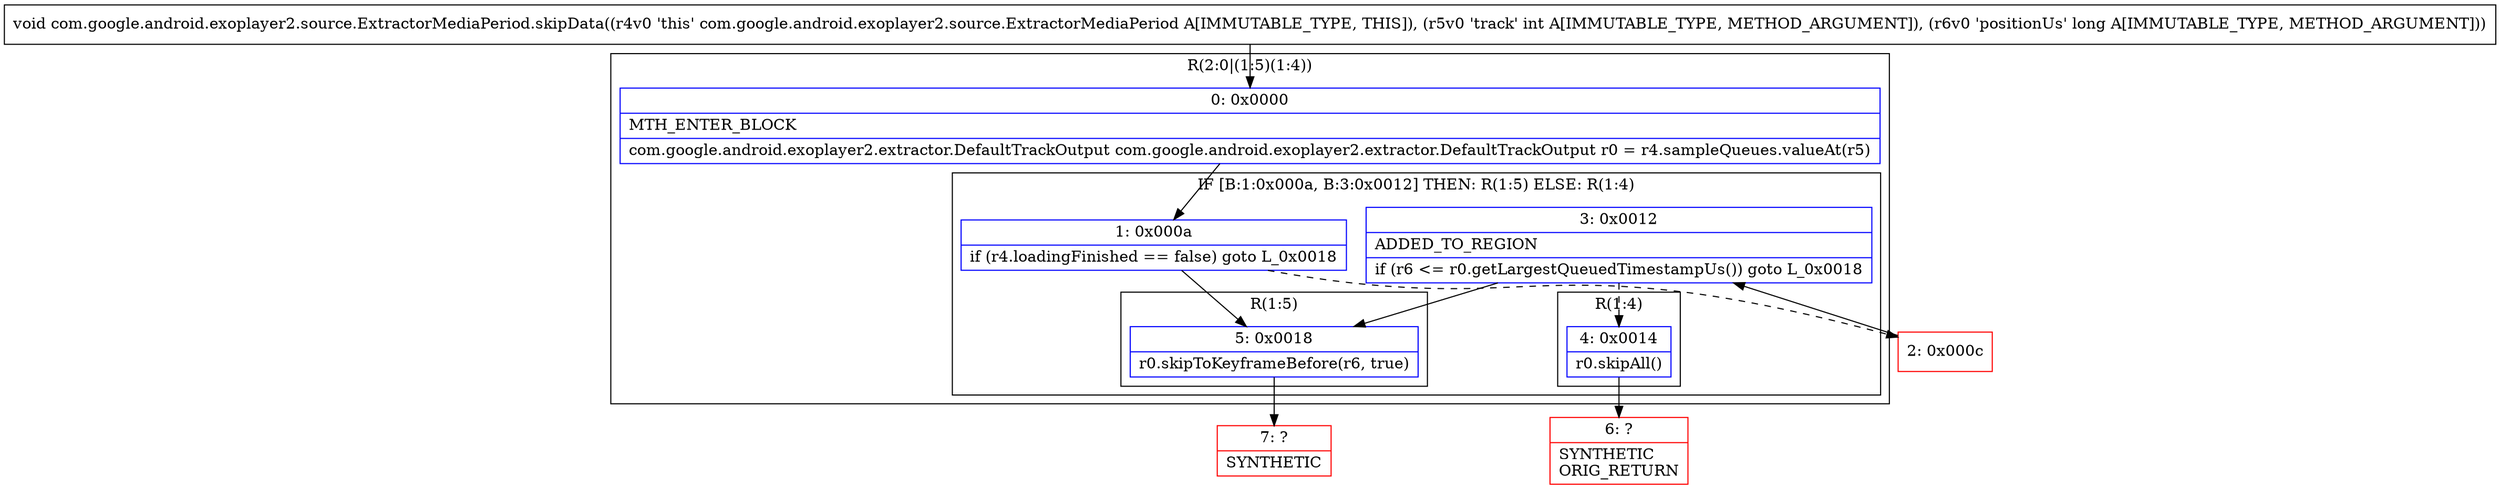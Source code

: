 digraph "CFG forcom.google.android.exoplayer2.source.ExtractorMediaPeriod.skipData(IJ)V" {
subgraph cluster_Region_490619207 {
label = "R(2:0|(1:5)(1:4))";
node [shape=record,color=blue];
Node_0 [shape=record,label="{0\:\ 0x0000|MTH_ENTER_BLOCK\l|com.google.android.exoplayer2.extractor.DefaultTrackOutput com.google.android.exoplayer2.extractor.DefaultTrackOutput r0 = r4.sampleQueues.valueAt(r5)\l}"];
subgraph cluster_IfRegion_404786649 {
label = "IF [B:1:0x000a, B:3:0x0012] THEN: R(1:5) ELSE: R(1:4)";
node [shape=record,color=blue];
Node_1 [shape=record,label="{1\:\ 0x000a|if (r4.loadingFinished == false) goto L_0x0018\l}"];
Node_3 [shape=record,label="{3\:\ 0x0012|ADDED_TO_REGION\l|if (r6 \<= r0.getLargestQueuedTimestampUs()) goto L_0x0018\l}"];
subgraph cluster_Region_357756074 {
label = "R(1:5)";
node [shape=record,color=blue];
Node_5 [shape=record,label="{5\:\ 0x0018|r0.skipToKeyframeBefore(r6, true)\l}"];
}
subgraph cluster_Region_1049567591 {
label = "R(1:4)";
node [shape=record,color=blue];
Node_4 [shape=record,label="{4\:\ 0x0014|r0.skipAll()\l}"];
}
}
}
Node_2 [shape=record,color=red,label="{2\:\ 0x000c}"];
Node_6 [shape=record,color=red,label="{6\:\ ?|SYNTHETIC\lORIG_RETURN\l}"];
Node_7 [shape=record,color=red,label="{7\:\ ?|SYNTHETIC\l}"];
MethodNode[shape=record,label="{void com.google.android.exoplayer2.source.ExtractorMediaPeriod.skipData((r4v0 'this' com.google.android.exoplayer2.source.ExtractorMediaPeriod A[IMMUTABLE_TYPE, THIS]), (r5v0 'track' int A[IMMUTABLE_TYPE, METHOD_ARGUMENT]), (r6v0 'positionUs' long A[IMMUTABLE_TYPE, METHOD_ARGUMENT])) }"];
MethodNode -> Node_0;
Node_0 -> Node_1;
Node_1 -> Node_2[style=dashed];
Node_1 -> Node_5;
Node_3 -> Node_4[style=dashed];
Node_3 -> Node_5;
Node_5 -> Node_7;
Node_4 -> Node_6;
Node_2 -> Node_3;
}

